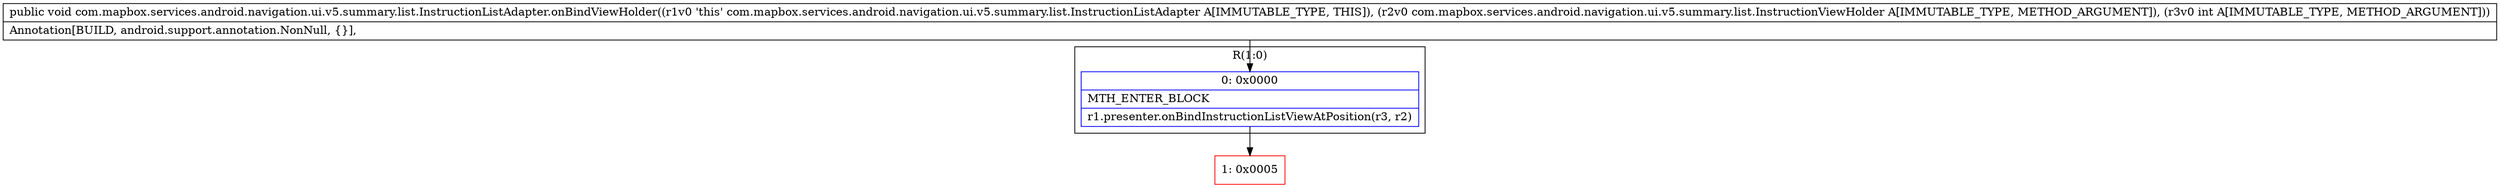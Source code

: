 digraph "CFG forcom.mapbox.services.android.navigation.ui.v5.summary.list.InstructionListAdapter.onBindViewHolder(Lcom\/mapbox\/services\/android\/navigation\/ui\/v5\/summary\/list\/InstructionViewHolder;I)V" {
subgraph cluster_Region_769116507 {
label = "R(1:0)";
node [shape=record,color=blue];
Node_0 [shape=record,label="{0\:\ 0x0000|MTH_ENTER_BLOCK\l|r1.presenter.onBindInstructionListViewAtPosition(r3, r2)\l}"];
}
Node_1 [shape=record,color=red,label="{1\:\ 0x0005}"];
MethodNode[shape=record,label="{public void com.mapbox.services.android.navigation.ui.v5.summary.list.InstructionListAdapter.onBindViewHolder((r1v0 'this' com.mapbox.services.android.navigation.ui.v5.summary.list.InstructionListAdapter A[IMMUTABLE_TYPE, THIS]), (r2v0 com.mapbox.services.android.navigation.ui.v5.summary.list.InstructionViewHolder A[IMMUTABLE_TYPE, METHOD_ARGUMENT]), (r3v0 int A[IMMUTABLE_TYPE, METHOD_ARGUMENT]))  | Annotation[BUILD, android.support.annotation.NonNull, \{\}], \l}"];
MethodNode -> Node_0;
Node_0 -> Node_1;
}

